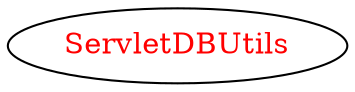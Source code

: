 digraph dependencyGraph {
 concentrate=true;
 ranksep="2.0";
 rankdir="LR"; 
 splines="ortho";
"ServletDBUtils" [fontcolor="red"];
}